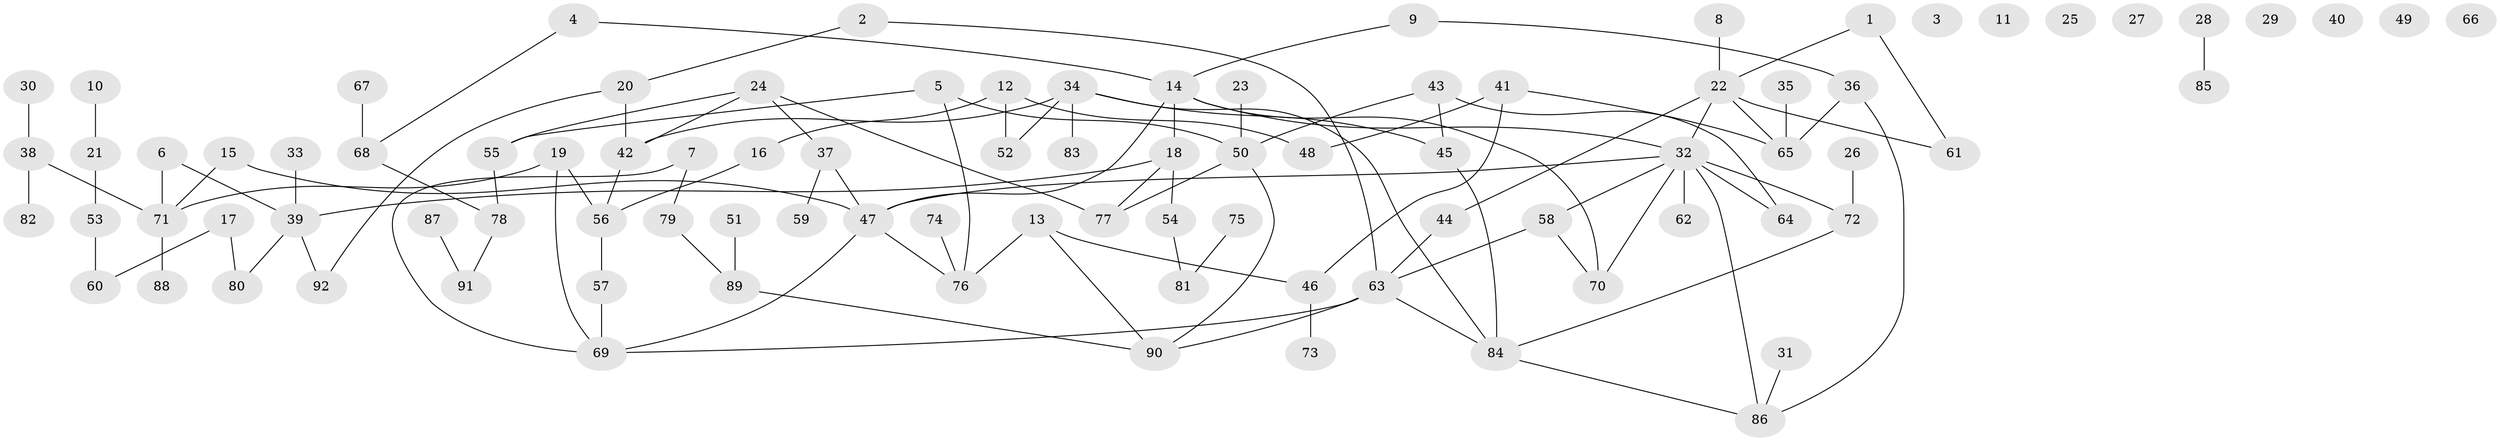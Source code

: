 // Generated by graph-tools (version 1.1) at 2025/00/03/09/25 03:00:49]
// undirected, 92 vertices, 112 edges
graph export_dot {
graph [start="1"]
  node [color=gray90,style=filled];
  1;
  2;
  3;
  4;
  5;
  6;
  7;
  8;
  9;
  10;
  11;
  12;
  13;
  14;
  15;
  16;
  17;
  18;
  19;
  20;
  21;
  22;
  23;
  24;
  25;
  26;
  27;
  28;
  29;
  30;
  31;
  32;
  33;
  34;
  35;
  36;
  37;
  38;
  39;
  40;
  41;
  42;
  43;
  44;
  45;
  46;
  47;
  48;
  49;
  50;
  51;
  52;
  53;
  54;
  55;
  56;
  57;
  58;
  59;
  60;
  61;
  62;
  63;
  64;
  65;
  66;
  67;
  68;
  69;
  70;
  71;
  72;
  73;
  74;
  75;
  76;
  77;
  78;
  79;
  80;
  81;
  82;
  83;
  84;
  85;
  86;
  87;
  88;
  89;
  90;
  91;
  92;
  1 -- 22;
  1 -- 61;
  2 -- 20;
  2 -- 63;
  4 -- 14;
  4 -- 68;
  5 -- 50;
  5 -- 55;
  5 -- 76;
  6 -- 39;
  6 -- 71;
  7 -- 69;
  7 -- 79;
  8 -- 22;
  9 -- 14;
  9 -- 36;
  10 -- 21;
  12 -- 16;
  12 -- 48;
  12 -- 52;
  13 -- 46;
  13 -- 76;
  13 -- 90;
  14 -- 18;
  14 -- 32;
  14 -- 47;
  14 -- 70;
  15 -- 47;
  15 -- 71;
  16 -- 56;
  17 -- 60;
  17 -- 80;
  18 -- 39;
  18 -- 54;
  18 -- 77;
  19 -- 56;
  19 -- 69;
  19 -- 71;
  20 -- 42;
  20 -- 92;
  21 -- 53;
  22 -- 32;
  22 -- 44;
  22 -- 61;
  22 -- 65;
  23 -- 50;
  24 -- 37;
  24 -- 42;
  24 -- 55;
  24 -- 77;
  26 -- 72;
  28 -- 85;
  30 -- 38;
  31 -- 86;
  32 -- 47;
  32 -- 58;
  32 -- 62;
  32 -- 64;
  32 -- 70;
  32 -- 72;
  32 -- 86;
  33 -- 39;
  34 -- 42;
  34 -- 45;
  34 -- 52;
  34 -- 83;
  34 -- 84;
  35 -- 65;
  36 -- 65;
  36 -- 86;
  37 -- 47;
  37 -- 59;
  38 -- 71;
  38 -- 82;
  39 -- 80;
  39 -- 92;
  41 -- 46;
  41 -- 48;
  41 -- 65;
  42 -- 56;
  43 -- 45;
  43 -- 50;
  43 -- 64;
  44 -- 63;
  45 -- 84;
  46 -- 73;
  47 -- 69;
  47 -- 76;
  50 -- 77;
  50 -- 90;
  51 -- 89;
  53 -- 60;
  54 -- 81;
  55 -- 78;
  56 -- 57;
  57 -- 69;
  58 -- 63;
  58 -- 70;
  63 -- 69;
  63 -- 84;
  63 -- 90;
  67 -- 68;
  68 -- 78;
  71 -- 88;
  72 -- 84;
  74 -- 76;
  75 -- 81;
  78 -- 91;
  79 -- 89;
  84 -- 86;
  87 -- 91;
  89 -- 90;
}
